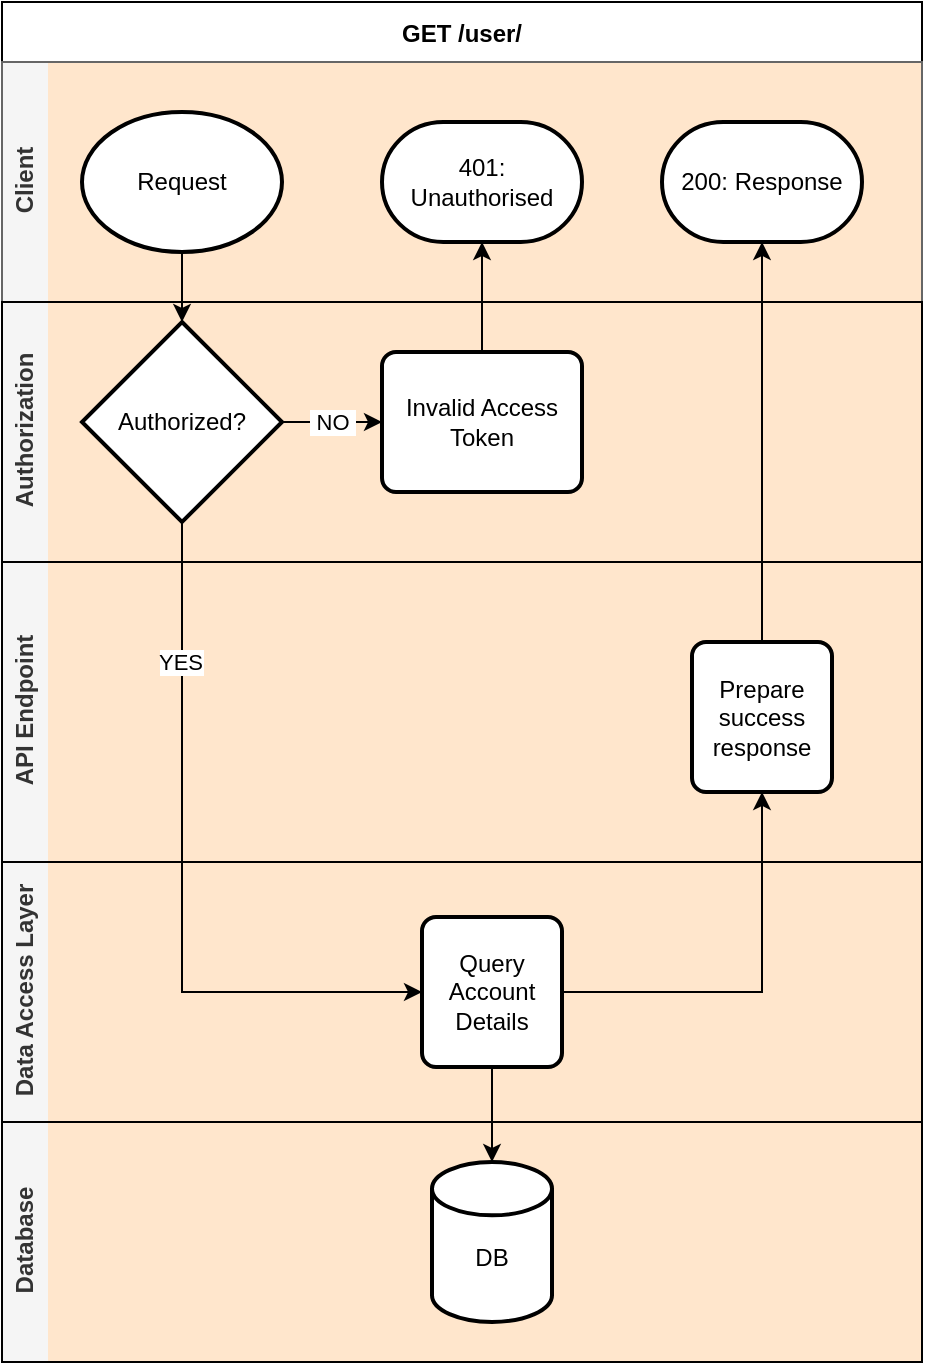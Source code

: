 <mxfile version="26.0.4">
  <diagram id="C5RBs43oDa-KdzZeNtuy" name="Page-1">
    <mxGraphModel dx="1366" dy="813" grid="1" gridSize="10" guides="1" tooltips="1" connect="1" arrows="1" fold="1" page="1" pageScale="1" pageWidth="827" pageHeight="1169" math="0" shadow="0">
      <root>
        <mxCell id="WIyWlLk6GJQsqaUBKTNV-0" />
        <mxCell id="WIyWlLk6GJQsqaUBKTNV-1" parent="WIyWlLk6GJQsqaUBKTNV-0" />
        <mxCell id="Q2JHpyXK3tvcLyVBupTh-1" value="GET /user/" style="swimlane;swimlaneLine=1;glass=0;shadow=0;rounded=0;sketch=0;swimlaneFillColor=#FFE6CC;gradientColor=none;startSize=30;" parent="WIyWlLk6GJQsqaUBKTNV-1" vertex="1">
          <mxGeometry x="200" y="30" width="460" height="680" as="geometry">
            <mxRectangle x="100" y="70" width="100" height="30" as="alternateBounds" />
          </mxGeometry>
        </mxCell>
        <mxCell id="Q2JHpyXK3tvcLyVBupTh-2" value="Client" style="swimlane;html=1;horizontal=0;swimlaneLine=0;fillColor=#f5f5f5;strokeColor=#666666;fontColor=#333333;" parent="Q2JHpyXK3tvcLyVBupTh-1" vertex="1">
          <mxGeometry y="30" width="460" height="120" as="geometry">
            <mxRectangle x="260" y="330" width="30" height="50" as="alternateBounds" />
          </mxGeometry>
        </mxCell>
        <mxCell id="Q2JHpyXK3tvcLyVBupTh-7" value="Request" style="strokeWidth=2;html=1;shape=mxgraph.flowchart.start_1;whiteSpace=wrap;" parent="Q2JHpyXK3tvcLyVBupTh-2" vertex="1">
          <mxGeometry x="40" y="25" width="100" height="70" as="geometry" />
        </mxCell>
        <mxCell id="Q2JHpyXK3tvcLyVBupTh-10" value="401: Unauthorised" style="strokeWidth=2;html=1;shape=mxgraph.flowchart.terminator;whiteSpace=wrap;" parent="Q2JHpyXK3tvcLyVBupTh-2" vertex="1">
          <mxGeometry x="190" y="30" width="100" height="60" as="geometry" />
        </mxCell>
        <mxCell id="ZfSD3USpCY6e5y5g9DAe-16" value="200: Response" style="strokeWidth=2;html=1;shape=mxgraph.flowchart.terminator;whiteSpace=wrap;" parent="Q2JHpyXK3tvcLyVBupTh-2" vertex="1">
          <mxGeometry x="330" y="30" width="100" height="60" as="geometry" />
        </mxCell>
        <mxCell id="Q2JHpyXK3tvcLyVBupTh-4" value="Authorization" style="swimlane;html=1;horizontal=0;swimlaneLine=0;fillColor=#f5f5f5;fontColor=#333333;" parent="Q2JHpyXK3tvcLyVBupTh-1" vertex="1">
          <mxGeometry y="150" width="460" height="130" as="geometry">
            <mxRectangle x="260" y="330" width="30" height="50" as="alternateBounds" />
          </mxGeometry>
        </mxCell>
        <mxCell id="Q2JHpyXK3tvcLyVBupTh-12" value="&amp;nbsp;NO&amp;nbsp;" style="edgeStyle=orthogonalEdgeStyle;rounded=0;orthogonalLoop=1;jettySize=auto;html=1;entryX=0;entryY=0.5;entryDx=0;entryDy=0;" parent="Q2JHpyXK3tvcLyVBupTh-4" source="Q2JHpyXK3tvcLyVBupTh-8" target="Q2JHpyXK3tvcLyVBupTh-11" edge="1">
          <mxGeometry relative="1" as="geometry" />
        </mxCell>
        <mxCell id="Q2JHpyXK3tvcLyVBupTh-8" value="Authorized?" style="strokeWidth=2;html=1;shape=mxgraph.flowchart.decision;whiteSpace=wrap;" parent="Q2JHpyXK3tvcLyVBupTh-4" vertex="1">
          <mxGeometry x="40" y="10" width="100" height="100" as="geometry" />
        </mxCell>
        <mxCell id="Q2JHpyXK3tvcLyVBupTh-11" value="Invalid Access Token" style="rounded=1;whiteSpace=wrap;html=1;absoluteArcSize=1;arcSize=14;strokeWidth=2;" parent="Q2JHpyXK3tvcLyVBupTh-4" vertex="1">
          <mxGeometry x="190" y="25" width="100" height="70" as="geometry" />
        </mxCell>
        <mxCell id="Q2JHpyXK3tvcLyVBupTh-5" value="API Endpoint" style="swimlane;html=1;horizontal=0;swimlaneLine=0;fillColor=#f5f5f5;fontColor=#333333;" parent="Q2JHpyXK3tvcLyVBupTh-1" vertex="1">
          <mxGeometry y="280" width="460" height="150" as="geometry">
            <mxRectangle x="260" y="330" width="30" height="50" as="alternateBounds" />
          </mxGeometry>
        </mxCell>
        <mxCell id="ZfSD3USpCY6e5y5g9DAe-14" value="Prepare&lt;br&gt;success&lt;br&gt;response" style="rounded=1;whiteSpace=wrap;html=1;absoluteArcSize=1;arcSize=14;strokeWidth=2;shadow=0;glass=0;sketch=0;gradientColor=none;" parent="Q2JHpyXK3tvcLyVBupTh-5" vertex="1">
          <mxGeometry x="345" y="40" width="70" height="75" as="geometry" />
        </mxCell>
        <mxCell id="Q2JHpyXK3tvcLyVBupTh-9" style="edgeStyle=orthogonalEdgeStyle;rounded=0;orthogonalLoop=1;jettySize=auto;html=1;entryX=0.5;entryY=0;entryDx=0;entryDy=0;entryPerimeter=0;" parent="Q2JHpyXK3tvcLyVBupTh-1" source="Q2JHpyXK3tvcLyVBupTh-7" target="Q2JHpyXK3tvcLyVBupTh-8" edge="1">
          <mxGeometry relative="1" as="geometry" />
        </mxCell>
        <mxCell id="Q2JHpyXK3tvcLyVBupTh-13" style="edgeStyle=orthogonalEdgeStyle;rounded=0;orthogonalLoop=1;jettySize=auto;html=1;entryX=0.5;entryY=1;entryDx=0;entryDy=0;entryPerimeter=0;" parent="Q2JHpyXK3tvcLyVBupTh-1" source="Q2JHpyXK3tvcLyVBupTh-11" target="Q2JHpyXK3tvcLyVBupTh-10" edge="1">
          <mxGeometry relative="1" as="geometry" />
        </mxCell>
        <mxCell id="Q2JHpyXK3tvcLyVBupTh-6" value="Data Access Layer" style="swimlane;html=1;horizontal=0;swimlaneLine=0;startSize=23;fillColor=#f5f5f5;fontColor=#333333;" parent="Q2JHpyXK3tvcLyVBupTh-1" vertex="1">
          <mxGeometry y="430" width="460" height="130" as="geometry">
            <mxRectangle y="430" width="30" height="50" as="alternateBounds" />
          </mxGeometry>
        </mxCell>
        <mxCell id="Q2JHpyXK3tvcLyVBupTh-17" value="Query Account Details" style="rounded=1;whiteSpace=wrap;html=1;absoluteArcSize=1;arcSize=14;strokeWidth=2;shadow=0;glass=0;sketch=0;gradientColor=none;" parent="Q2JHpyXK3tvcLyVBupTh-6" vertex="1">
          <mxGeometry x="210" y="27.5" width="70" height="75" as="geometry" />
        </mxCell>
        <mxCell id="ZfSD3USpCY6e5y5g9DAe-1" value="Database" style="swimlane;html=1;horizontal=0;swimlaneLine=0;startSize=23;fillColor=#f5f5f5;fontColor=#333333;" parent="Q2JHpyXK3tvcLyVBupTh-1" vertex="1">
          <mxGeometry y="560" width="460" height="120" as="geometry">
            <mxRectangle x="260" y="330" width="30" height="50" as="alternateBounds" />
          </mxGeometry>
        </mxCell>
        <mxCell id="ZfSD3USpCY6e5y5g9DAe-2" value="&lt;br&gt;DB" style="strokeWidth=2;html=1;shape=mxgraph.flowchart.database;whiteSpace=wrap;rounded=0;shadow=0;glass=0;sketch=0;gradientColor=none;" parent="ZfSD3USpCY6e5y5g9DAe-1" vertex="1">
          <mxGeometry x="215" y="20" width="60" height="80" as="geometry" />
        </mxCell>
        <mxCell id="ZfSD3USpCY6e5y5g9DAe-6" style="edgeStyle=orthogonalEdgeStyle;rounded=0;orthogonalLoop=1;jettySize=auto;html=1;" parent="Q2JHpyXK3tvcLyVBupTh-1" source="Q2JHpyXK3tvcLyVBupTh-17" target="ZfSD3USpCY6e5y5g9DAe-2" edge="1">
          <mxGeometry relative="1" as="geometry" />
        </mxCell>
        <mxCell id="ZfSD3USpCY6e5y5g9DAe-17" style="edgeStyle=orthogonalEdgeStyle;rounded=0;orthogonalLoop=1;jettySize=auto;html=1;entryX=0.5;entryY=1;entryDx=0;entryDy=0;entryPerimeter=0;" parent="Q2JHpyXK3tvcLyVBupTh-1" source="ZfSD3USpCY6e5y5g9DAe-14" target="ZfSD3USpCY6e5y5g9DAe-16" edge="1">
          <mxGeometry relative="1" as="geometry" />
        </mxCell>
        <mxCell id="KsU-oVDJiNAYJk19QjAR-0" style="edgeStyle=orthogonalEdgeStyle;rounded=0;orthogonalLoop=1;jettySize=auto;html=1;entryX=0;entryY=0.5;entryDx=0;entryDy=0;exitX=0.5;exitY=1;exitDx=0;exitDy=0;exitPerimeter=0;" edge="1" parent="Q2JHpyXK3tvcLyVBupTh-1" source="Q2JHpyXK3tvcLyVBupTh-8" target="Q2JHpyXK3tvcLyVBupTh-17">
          <mxGeometry relative="1" as="geometry">
            <mxPoint x="90" y="500" as="targetPoint" />
          </mxGeometry>
        </mxCell>
        <mxCell id="KsU-oVDJiNAYJk19QjAR-1" value="YES" style="edgeLabel;html=1;align=center;verticalAlign=middle;resizable=0;points=[];" vertex="1" connectable="0" parent="KsU-oVDJiNAYJk19QjAR-0">
          <mxGeometry x="-0.608" y="-1" relative="1" as="geometry">
            <mxPoint as="offset" />
          </mxGeometry>
        </mxCell>
        <mxCell id="KsU-oVDJiNAYJk19QjAR-2" style="edgeStyle=orthogonalEdgeStyle;rounded=0;orthogonalLoop=1;jettySize=auto;html=1;entryX=0.5;entryY=1;entryDx=0;entryDy=0;" edge="1" parent="Q2JHpyXK3tvcLyVBupTh-1" source="Q2JHpyXK3tvcLyVBupTh-17" target="ZfSD3USpCY6e5y5g9DAe-14">
          <mxGeometry relative="1" as="geometry" />
        </mxCell>
      </root>
    </mxGraphModel>
  </diagram>
</mxfile>
